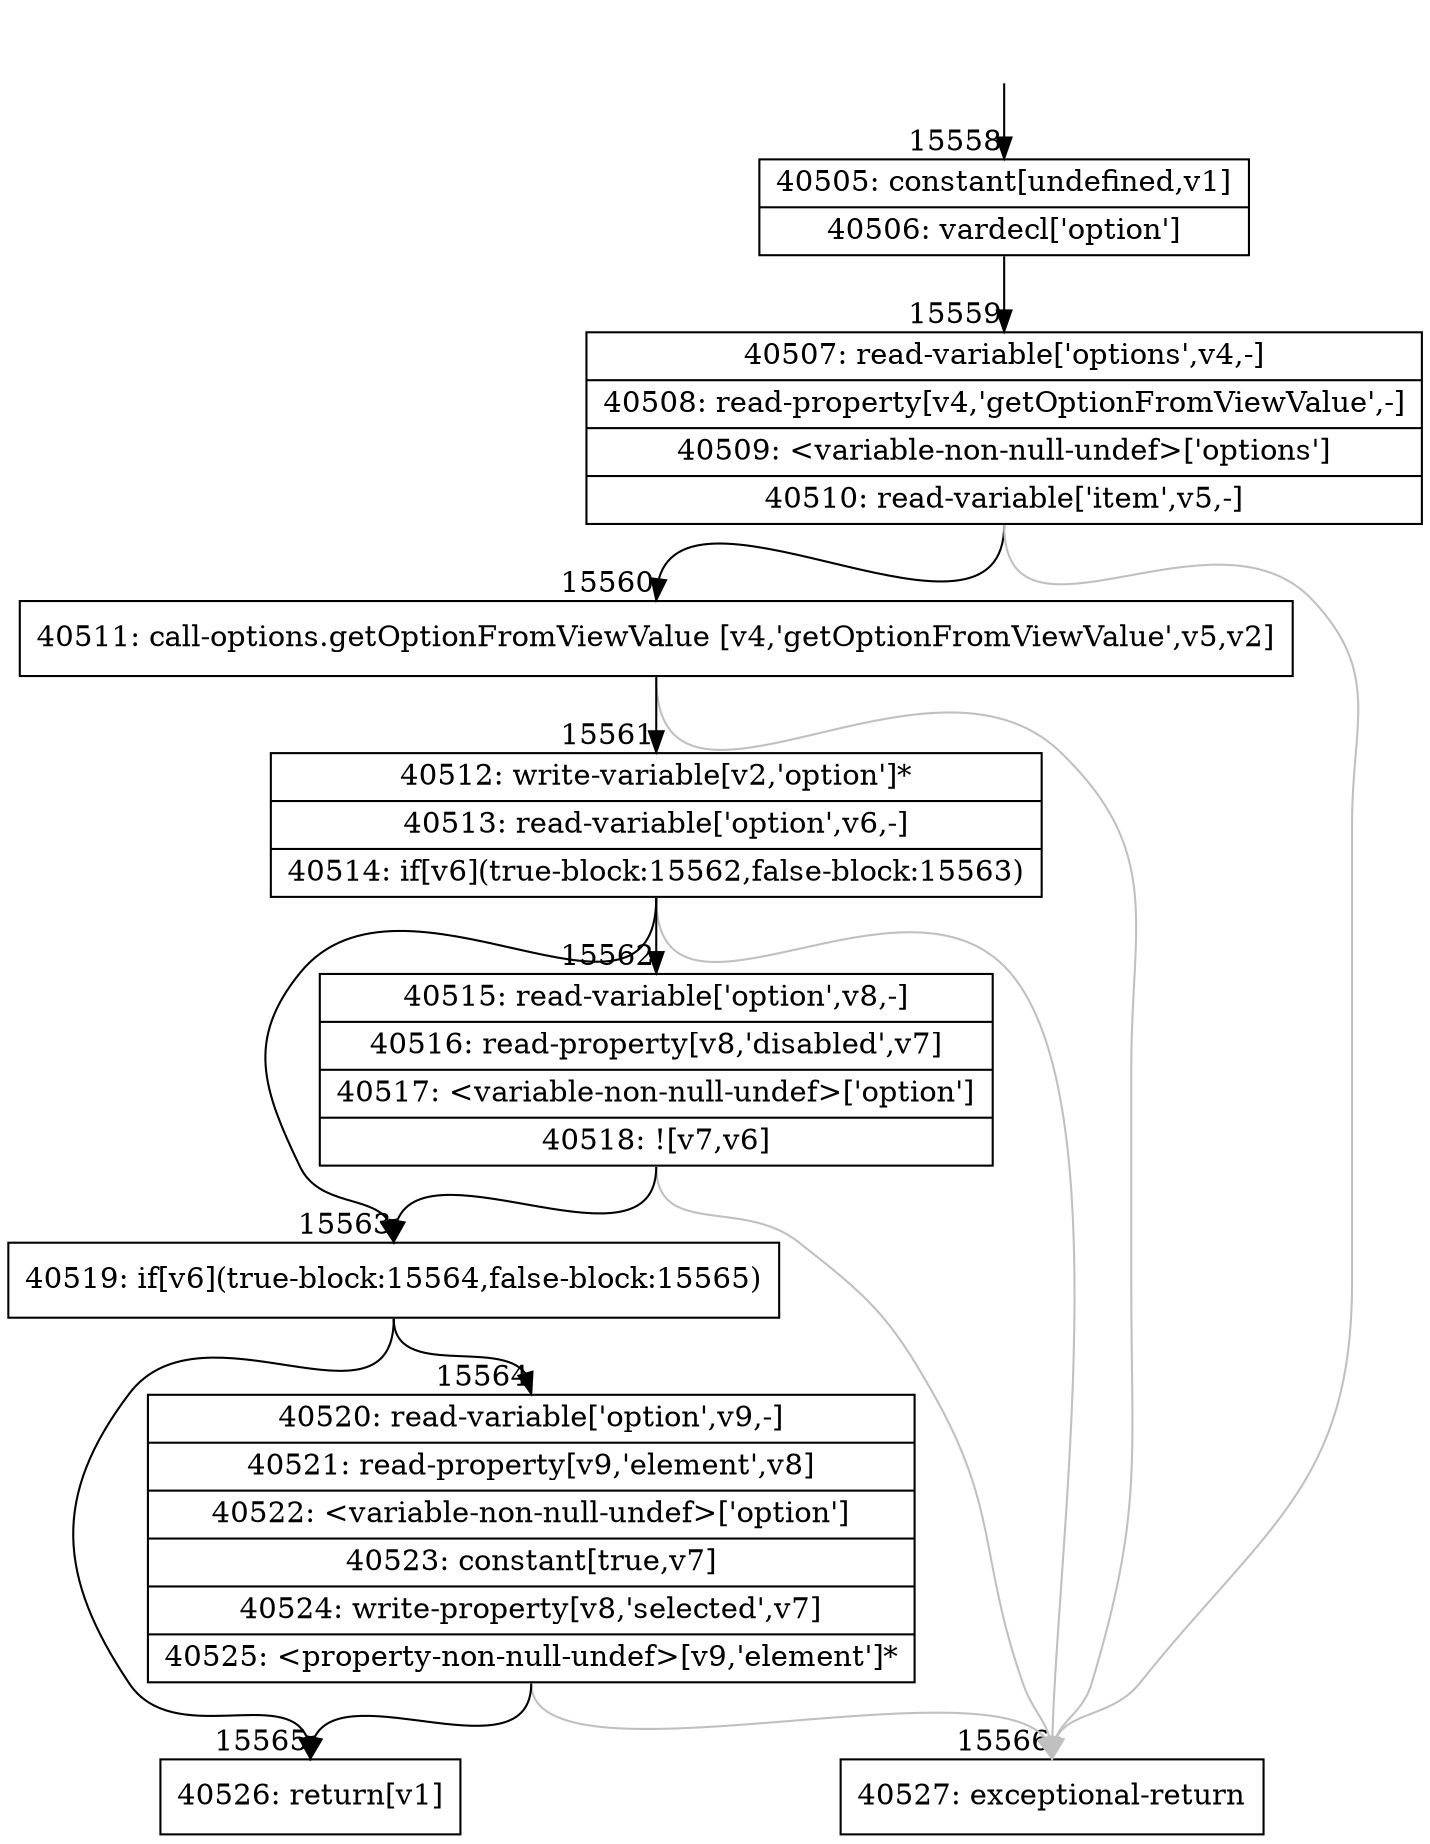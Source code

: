 digraph {
rankdir="TD"
BB_entry1253[shape=none,label=""];
BB_entry1253 -> BB15558 [tailport=s, headport=n, headlabel="    15558"]
BB15558 [shape=record label="{40505: constant[undefined,v1]|40506: vardecl['option']}" ] 
BB15558 -> BB15559 [tailport=s, headport=n, headlabel="      15559"]
BB15559 [shape=record label="{40507: read-variable['options',v4,-]|40508: read-property[v4,'getOptionFromViewValue',-]|40509: \<variable-non-null-undef\>['options']|40510: read-variable['item',v5,-]}" ] 
BB15559 -> BB15560 [tailport=s, headport=n, headlabel="      15560"]
BB15559 -> BB15566 [tailport=s, headport=n, color=gray, headlabel="      15566"]
BB15560 [shape=record label="{40511: call-options.getOptionFromViewValue [v4,'getOptionFromViewValue',v5,v2]}" ] 
BB15560 -> BB15561 [tailport=s, headport=n, headlabel="      15561"]
BB15560 -> BB15566 [tailport=s, headport=n, color=gray]
BB15561 [shape=record label="{40512: write-variable[v2,'option']*|40513: read-variable['option',v6,-]|40514: if[v6](true-block:15562,false-block:15563)}" ] 
BB15561 -> BB15563 [tailport=s, headport=n, headlabel="      15563"]
BB15561 -> BB15562 [tailport=s, headport=n, headlabel="      15562"]
BB15561 -> BB15566 [tailport=s, headport=n, color=gray]
BB15562 [shape=record label="{40515: read-variable['option',v8,-]|40516: read-property[v8,'disabled',v7]|40517: \<variable-non-null-undef\>['option']|40518: ![v7,v6]}" ] 
BB15562 -> BB15563 [tailport=s, headport=n]
BB15562 -> BB15566 [tailport=s, headport=n, color=gray]
BB15563 [shape=record label="{40519: if[v6](true-block:15564,false-block:15565)}" ] 
BB15563 -> BB15564 [tailport=s, headport=n, headlabel="      15564"]
BB15563 -> BB15565 [tailport=s, headport=n, headlabel="      15565"]
BB15564 [shape=record label="{40520: read-variable['option',v9,-]|40521: read-property[v9,'element',v8]|40522: \<variable-non-null-undef\>['option']|40523: constant[true,v7]|40524: write-property[v8,'selected',v7]|40525: \<property-non-null-undef\>[v9,'element']*}" ] 
BB15564 -> BB15565 [tailport=s, headport=n]
BB15564 -> BB15566 [tailport=s, headport=n, color=gray]
BB15565 [shape=record label="{40526: return[v1]}" ] 
BB15566 [shape=record label="{40527: exceptional-return}" ] 
//#$~ 26240
}
